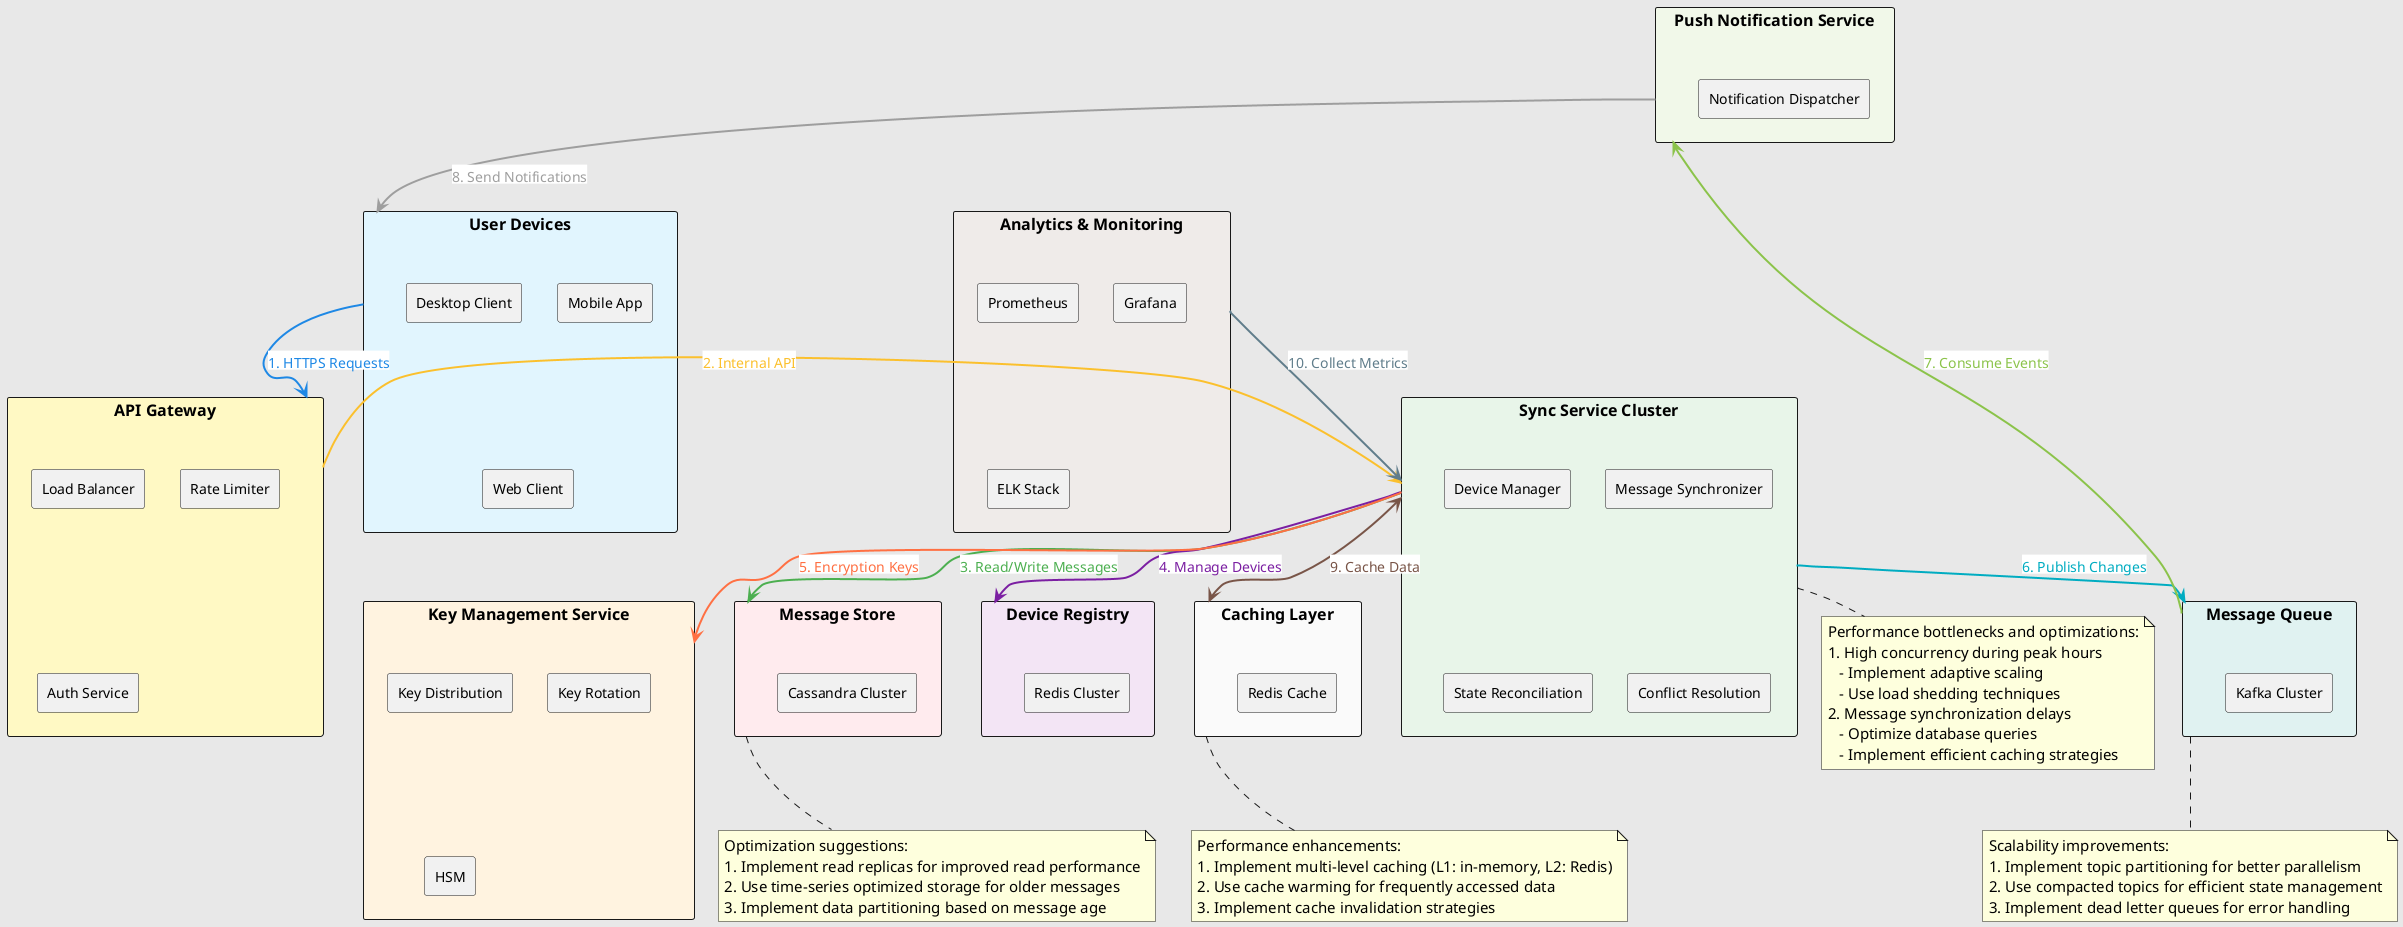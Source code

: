 @startuml Telegram_Multi_Device_Sync_Optimized
!pragma layout dot
allowmixing

skinparam backgroundColor #E8E8E8
skinparam defaultFontName Arial
skinparam defaultFontSize 14
skinparam componentStyle rectangle
skinparam rectangleFontSize 16
skinparam noteFontSize 15

rectangle "User Devices" as UserDevices #E1F5FE {
    component "Mobile App" as MobileApp
    component "Desktop Client" as DesktopClient
    component "Web Client" as WebClient
}

rectangle "API Gateway" as APIGateway #FFF9C4 {
    component "Load Balancer" as LoadBalancer
    component "Rate Limiter" as RateLimiter
    component "Auth Service" as AuthService
}

rectangle "Sync Service Cluster" as SyncServiceCluster #E8F5E9 {
    component "Device Manager" as DeviceManager
    component "Message Synchronizer" as MessageSynchronizer
    component "State Reconciliation" as StateReconciliation
    component "Conflict Resolution" as ConflictResolution
}

rectangle "Message Store" as MessageStore #FFEBEE {
    component "Cassandra Cluster" as CassandraCluster
}

rectangle "Device Registry" as DeviceRegistry #F3E5F5 {
    component "Redis Cluster" as RedisCluster
}

rectangle "Key Management Service" as KeyManagementService #FFF3E0 {
    component "Key Distribution" as KeyDistribution
    component "Key Rotation" as KeyRotation
    component "HSM" as HSM
}

rectangle "Message Queue" as MessageQueue #E0F2F1 {
    component "Kafka Cluster" as KafkaCluster
}

rectangle "Push Notification Service" as PushNotificationService #F1F8E9 {
    component "Notification Dispatcher" as NotificationDispatcher
}

rectangle "Caching Layer" as CachingLayer #FAFAFA {
    component "Redis Cache" as RedisCache
}

rectangle "Analytics & Monitoring" as AnalyticsMonitoring #EFEBE9 {
    component "Prometheus" as Prometheus
    component "Grafana" as Grafana
    component "ELK Stack" as ELKStack
}

UserDevices -[#1E88E5,thickness=2]-> APIGateway : <back:#FFFFFF><color:#1E88E5>1. HTTPS Requests</color></back>
APIGateway -[#FBC02D,thickness=2]-> SyncServiceCluster : <back:#FFFFFF><color:#FBC02D>2. Internal API</color></back>
SyncServiceCluster -[#4CAF50,thickness=2]-> MessageStore : <back:#FFFFFF><color:#4CAF50>3. Read/Write Messages</color></back>
SyncServiceCluster -[#7B1FA2,thickness=2]-> DeviceRegistry : <back:#FFFFFF><color:#7B1FA2>4. Manage Devices</color></back>
SyncServiceCluster -[#FF7043,thickness=2]-> KeyManagementService : <back:#FFFFFF><color:#FF7043>5. Encryption Keys</color></back>
SyncServiceCluster -[#00ACC1,thickness=2]-> MessageQueue : <back:#FFFFFF><color:#00ACC1>6. Publish Changes</color></back>
MessageQueue -[#8BC34A,thickness=2]-> PushNotificationService : <back:#FFFFFF><color:#8BC34A>7. Consume Events</color></back>
PushNotificationService -[#9E9E9E,thickness=2]-> UserDevices : <back:#FFFFFF><color:#9E9E9E>8. Send Notifications</color></back>
SyncServiceCluster <-[#795548,thickness=2]-> CachingLayer : <back:#FFFFFF><color:#795548>9. Cache Data</color></back>
AnalyticsMonitoring -[#607D8B,thickness=2]-> SyncServiceCluster : <back:#FFFFFF><color:#607D8B>10. Collect Metrics</color></back>

note bottom of SyncServiceCluster
Performance bottlenecks and optimizations:
1. High concurrency during peak hours
   - Implement adaptive scaling
   - Use load shedding techniques
2. Message synchronization delays
   - Optimize database queries
   - Implement efficient caching strategies
end note

note bottom of MessageStore
Optimization suggestions:
1. Implement read replicas for improved read performance
2. Use time-series optimized storage for older messages
3. Implement data partitioning based on message age
end note

note bottom of CachingLayer
Performance enhancements:
1. Implement multi-level caching (L1: in-memory, L2: Redis)
2. Use cache warming for frequently accessed data
3. Implement cache invalidation strategies
end note

note bottom of MessageQueue
Scalability improvements:
1. Implement topic partitioning for better parallelism
2. Use compacted topics for efficient state management
3. Implement dead letter queues for error handling
end note

@enduml
